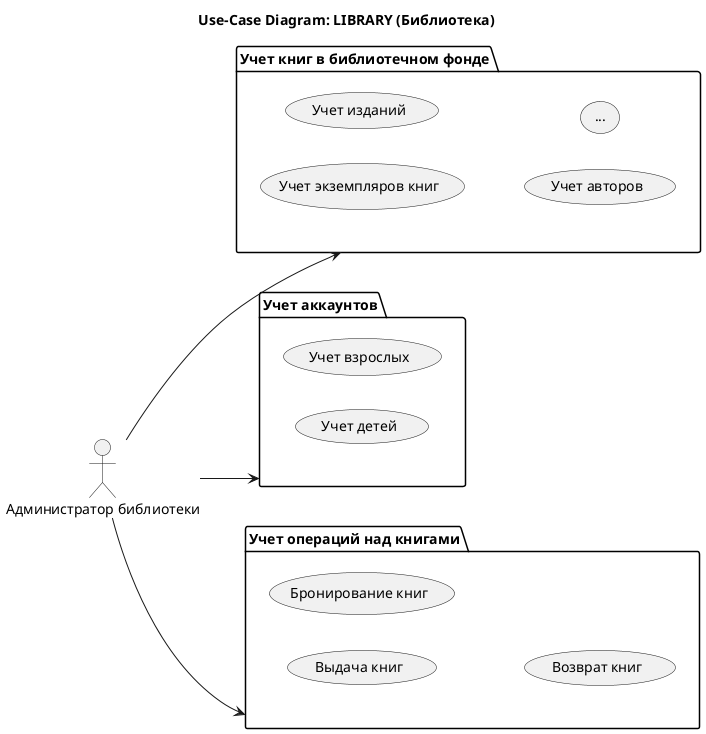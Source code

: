 @startuml 
title "Use-Case Diagram: LIBRARY (Библиотека)"
left to right direction

actor "Администратор библиотеки" as admin
package "Учет книг в библиотечном фонде" as books{
    usecase "Учет экземпляров книг"
    usecase "Учет изданий"
    usecase "Учет авторов"
    usecase "..."
}

package "Учет аккаунтов" as accounts {
    usecase "Учет взрослых"
    usecase "Учет детей"
}

package "Учет операций над книгами" as activities{
    usecase "Выдача книг"
    usecase "Бронирование книг"
    usecase "Возврат книг"
}

admin --> books
admin --> accounts
admin --> activities

@enduml